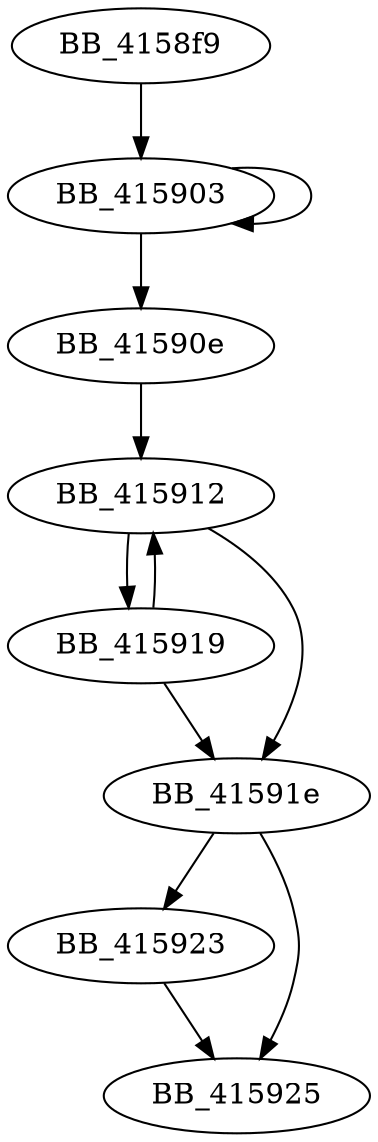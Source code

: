 DiGraph _wcsrchr{
BB_4158f9->BB_415903
BB_415903->BB_415903
BB_415903->BB_41590e
BB_41590e->BB_415912
BB_415912->BB_415919
BB_415912->BB_41591e
BB_415919->BB_415912
BB_415919->BB_41591e
BB_41591e->BB_415923
BB_41591e->BB_415925
BB_415923->BB_415925
}
